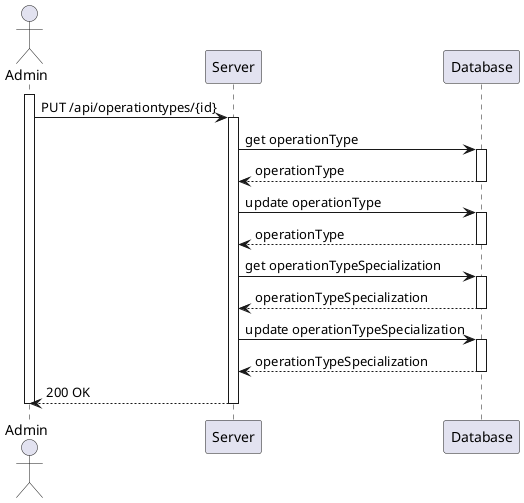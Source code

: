 @startuml process-view

actor "Admin" as adm
participant "Server" as srv
participant "Database" as db

activate adm
    adm -> srv : PUT /api/operationtypes/{id}
    activate srv
        srv -> db : get operationType
        activate db
            db --> srv : operationType
        deactivate db
        srv -> db : update operationType
        activate db
            db --> srv : operationType
        deactivate db
        srv -> db : get operationTypeSpecialization
        activate db
            db --> srv : operationTypeSpecialization
        deactivate db
        srv -> db : update operationTypeSpecialization
        activate db
            db --> srv : operationTypeSpecialization
        deactivate db
        srv --> adm : 200 OK
    deactivate srv
deactivate adm

@enduml